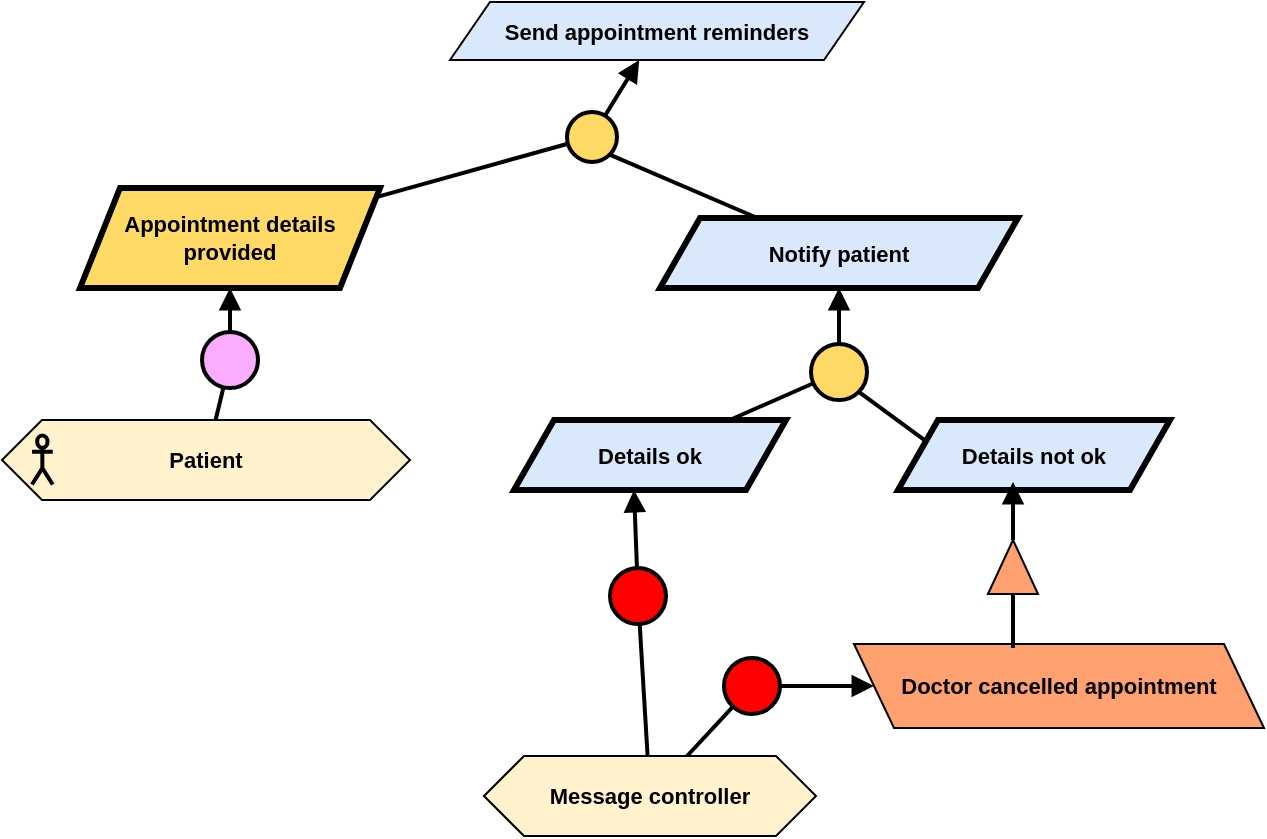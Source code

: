 <mxfile version="24.2.5" type="device">
  <diagram name="Page-1" id="2KkPdRFUcKXrVxvmrppy">
    <mxGraphModel dx="3885" dy="243" grid="0" gridSize="10" guides="1" tooltips="1" connect="1" arrows="1" fold="1" page="0" pageScale="1" pageWidth="827" pageHeight="1169" math="0" shadow="0">
      <root>
        <mxCell id="0" />
        <mxCell id="1" parent="0" />
        <mxCell id="ZiL3H2gjiar3ugQNmTWt-1" value="&lt;b&gt;Send appointment reminders&lt;/b&gt;" style="shape=parallelogram;perimeter=parallelogramPerimeter;whiteSpace=wrap;html=1;fixedSize=1;fillColor=#dae8fc;strokeColor=#000000;fontFamily=Helvetica;fontSize=11;fontColor=default;labelBackgroundColor=none;" parent="1" vertex="1">
          <mxGeometry x="-1802" y="481" width="207" height="29" as="geometry" />
        </mxCell>
        <mxCell id="OLm0kuhL1v_9EKyyIQj--1" value="&lt;b&gt;Appointment details provided&lt;/b&gt;" style="shape=parallelogram;perimeter=parallelogramPerimeter;whiteSpace=wrap;html=1;fixedSize=1;fillColor=#FFD966;strokeColor=#000000;strokeWidth=3;fontFamily=Helvetica;fontSize=11;fontColor=default;labelBackgroundColor=none;" vertex="1" parent="1">
          <mxGeometry x="-1987" y="574" width="150" height="50" as="geometry" />
        </mxCell>
        <mxCell id="OLm0kuhL1v_9EKyyIQj--2" value="" style="ellipse;whiteSpace=wrap;html=1;aspect=fixed;fillColor=#FFD966;strokeWidth=2;" vertex="1" parent="1">
          <mxGeometry x="-1743.5" y="536" width="25" height="25" as="geometry" />
        </mxCell>
        <mxCell id="OLm0kuhL1v_9EKyyIQj--3" value="" style="endArrow=block;html=1;rounded=0;endFill=1;strokeWidth=2;" edge="1" source="OLm0kuhL1v_9EKyyIQj--2" parent="1" target="ZiL3H2gjiar3ugQNmTWt-1">
          <mxGeometry width="50" height="50" relative="1" as="geometry">
            <mxPoint x="-1727.505" y="541.972" as="sourcePoint" />
            <mxPoint x="-1817.242" y="386" as="targetPoint" />
          </mxGeometry>
        </mxCell>
        <mxCell id="OLm0kuhL1v_9EKyyIQj--4" value="" style="endArrow=none;html=1;rounded=0;strokeWidth=2;" edge="1" target="OLm0kuhL1v_9EKyyIQj--2" parent="1" source="OLm0kuhL1v_9EKyyIQj--1">
          <mxGeometry width="50" height="50" relative="1" as="geometry">
            <mxPoint x="-2001" y="450" as="sourcePoint" />
            <mxPoint x="-1703.5" y="540" as="targetPoint" />
          </mxGeometry>
        </mxCell>
        <mxCell id="OLm0kuhL1v_9EKyyIQj--5" value="" style="group;fontFamily=Helvetica;fontSize=11;fontColor=default;labelBackgroundColor=default;" vertex="1" connectable="0" parent="1">
          <mxGeometry x="-2026" y="690" width="204" height="40" as="geometry" />
        </mxCell>
        <mxCell id="OLm0kuhL1v_9EKyyIQj--6" value="&lt;div&gt;&lt;b&gt;Patient&lt;/b&gt;&lt;/div&gt;" style="shape=hexagon;perimeter=hexagonPerimeter2;whiteSpace=wrap;html=1;fixedSize=1;fillColor=#FFF2CC;fontFamily=Helvetica;fontSize=11;fontColor=default;labelBackgroundColor=none;" vertex="1" parent="OLm0kuhL1v_9EKyyIQj--5">
          <mxGeometry width="204" height="40" as="geometry" />
        </mxCell>
        <mxCell id="OLm0kuhL1v_9EKyyIQj--7" value="" style="shape=umlActor;verticalLabelPosition=bottom;verticalAlign=top;html=1;outlineConnect=0;fillColor=none;strokeWidth=2;fontFamily=Helvetica;fontSize=11;fontColor=default;labelBackgroundColor=default;" vertex="1" parent="OLm0kuhL1v_9EKyyIQj--5">
          <mxGeometry x="14.983" y="7.75" width="10.373" height="24.5" as="geometry" />
        </mxCell>
        <mxCell id="OLm0kuhL1v_9EKyyIQj--8" value="" style="ellipse;whiteSpace=wrap;html=1;aspect=fixed;fillColor=#FAADFF;strokeWidth=2;fontFamily=Helvetica;fontSize=11;fontColor=default;labelBackgroundColor=default;" vertex="1" parent="1">
          <mxGeometry x="-1926" y="646" width="28" height="28" as="geometry" />
        </mxCell>
        <mxCell id="OLm0kuhL1v_9EKyyIQj--9" value="" style="endArrow=block;html=1;rounded=0;endFill=1;strokeWidth=2;strokeColor=default;align=center;verticalAlign=middle;fontFamily=Helvetica;fontSize=11;fontColor=default;labelBackgroundColor=default;" edge="1" source="OLm0kuhL1v_9EKyyIQj--8" parent="1" target="OLm0kuhL1v_9EKyyIQj--1">
          <mxGeometry width="50" height="50" relative="1" as="geometry">
            <mxPoint x="-1601.005" y="665.972" as="sourcePoint" />
            <mxPoint x="-1605" y="621" as="targetPoint" />
          </mxGeometry>
        </mxCell>
        <mxCell id="OLm0kuhL1v_9EKyyIQj--10" value="" style="endArrow=none;html=1;rounded=0;strokeWidth=2;strokeColor=default;align=center;verticalAlign=middle;fontFamily=Helvetica;fontSize=11;fontColor=default;labelBackgroundColor=default;" edge="1" target="OLm0kuhL1v_9EKyyIQj--8" parent="1" source="OLm0kuhL1v_9EKyyIQj--6">
          <mxGeometry width="50" height="50" relative="1" as="geometry">
            <mxPoint x="-1602" y="728" as="sourcePoint" />
            <mxPoint x="-1577" y="664" as="targetPoint" />
          </mxGeometry>
        </mxCell>
        <mxCell id="OLm0kuhL1v_9EKyyIQj--11" value="&lt;b&gt;Notify patient&lt;/b&gt;" style="shape=parallelogram;perimeter=parallelogramPerimeter;whiteSpace=wrap;html=1;fixedSize=1;fillColor=#dae8fc;strokeColor=#000000;strokeWidth=3;fontFamily=Helvetica;fontSize=11;fontColor=default;labelBackgroundColor=none;" vertex="1" parent="1">
          <mxGeometry x="-1697" y="589" width="179" height="35" as="geometry" />
        </mxCell>
        <mxCell id="OLm0kuhL1v_9EKyyIQj--14" value="" style="endArrow=none;html=1;rounded=0;strokeWidth=2;entryX=1;entryY=1;entryDx=0;entryDy=0;" edge="1" parent="1" source="OLm0kuhL1v_9EKyyIQj--11" target="OLm0kuhL1v_9EKyyIQj--2">
          <mxGeometry width="50" height="50" relative="1" as="geometry">
            <mxPoint x="-1829" y="589" as="sourcePoint" />
            <mxPoint x="-1726" y="551" as="targetPoint" />
          </mxGeometry>
        </mxCell>
        <mxCell id="OLm0kuhL1v_9EKyyIQj--15" value="Doctor cancelled appointment" style="shape=parallelogram;perimeter=parallelogramPerimeter;whiteSpace=wrap;html=1;fixedSize=1;fillColor=#FFA070;fontStyle=1;fontFamily=Helvetica;fontSize=11;fontColor=default;labelBackgroundColor=none;flipH=1;flipV=0;" vertex="1" parent="1">
          <mxGeometry x="-1600" y="802" width="205" height="42" as="geometry" />
        </mxCell>
        <mxCell id="OLm0kuhL1v_9EKyyIQj--17" value="&lt;b&gt;Details ok&lt;/b&gt;" style="shape=parallelogram;perimeter=parallelogramPerimeter;whiteSpace=wrap;html=1;fixedSize=1;fillColor=#dae8fc;strokeColor=#000000;strokeWidth=3;fontFamily=Helvetica;fontSize=11;fontColor=default;labelBackgroundColor=none;" vertex="1" parent="1">
          <mxGeometry x="-1770" y="690" width="136" height="35" as="geometry" />
        </mxCell>
        <mxCell id="OLm0kuhL1v_9EKyyIQj--18" value="&lt;b&gt;Details not&lt;/b&gt;&lt;b style=&quot;background-color: initial;&quot;&gt;&amp;nbsp;ok&lt;/b&gt;" style="shape=parallelogram;perimeter=parallelogramPerimeter;whiteSpace=wrap;html=1;fixedSize=1;fillColor=#dae8fc;strokeColor=#000000;strokeWidth=3;fontFamily=Helvetica;fontSize=11;fontColor=default;labelBackgroundColor=none;" vertex="1" parent="1">
          <mxGeometry x="-1578" y="690" width="136" height="35" as="geometry" />
        </mxCell>
        <mxCell id="OLm0kuhL1v_9EKyyIQj--19" value="" style="ellipse;whiteSpace=wrap;html=1;aspect=fixed;fillColor=#FFD966;strokeWidth=2;" vertex="1" parent="1">
          <mxGeometry x="-1621.5" y="652" width="28" height="28" as="geometry" />
        </mxCell>
        <mxCell id="OLm0kuhL1v_9EKyyIQj--20" value="" style="endArrow=block;html=1;rounded=0;endFill=1;strokeWidth=2;" edge="1" source="OLm0kuhL1v_9EKyyIQj--19" parent="1" target="OLm0kuhL1v_9EKyyIQj--11">
          <mxGeometry width="50" height="50" relative="1" as="geometry">
            <mxPoint x="-1601.005" y="665.972" as="sourcePoint" />
            <mxPoint x="-1605" y="621" as="targetPoint" />
          </mxGeometry>
        </mxCell>
        <mxCell id="OLm0kuhL1v_9EKyyIQj--21" value="" style="endArrow=none;html=1;rounded=0;strokeWidth=2;" edge="1" target="OLm0kuhL1v_9EKyyIQj--19" parent="1" source="OLm0kuhL1v_9EKyyIQj--17">
          <mxGeometry width="50" height="50" relative="1" as="geometry">
            <mxPoint x="-1602" y="728" as="sourcePoint" />
            <mxPoint x="-1577" y="664" as="targetPoint" />
          </mxGeometry>
        </mxCell>
        <mxCell id="OLm0kuhL1v_9EKyyIQj--22" value="" style="endArrow=none;html=1;rounded=0;strokeWidth=2;exitX=0;exitY=0.25;exitDx=0;exitDy=0;entryX=1;entryY=1;entryDx=0;entryDy=0;" edge="1" parent="1" source="OLm0kuhL1v_9EKyyIQj--18" target="OLm0kuhL1v_9EKyyIQj--19">
          <mxGeometry width="50" height="50" relative="1" as="geometry">
            <mxPoint x="-1652" y="700" as="sourcePoint" />
            <mxPoint x="-1610" y="682" as="targetPoint" />
          </mxGeometry>
        </mxCell>
        <mxCell id="OLm0kuhL1v_9EKyyIQj--23" value="" style="endArrow=block;html=1;rounded=0;endFill=1;strokeWidth=2;" edge="1" source="OLm0kuhL1v_9EKyyIQj--25" parent="1">
          <mxGeometry width="50" height="50" relative="1" as="geometry">
            <mxPoint x="-1432.5" y="723" as="sourcePoint" />
            <mxPoint x="-1520.5" y="721" as="targetPoint" />
          </mxGeometry>
        </mxCell>
        <mxCell id="OLm0kuhL1v_9EKyyIQj--24" value="" style="endArrow=none;html=1;rounded=0;strokeWidth=2;" edge="1" target="OLm0kuhL1v_9EKyyIQj--25" parent="1">
          <mxGeometry width="50" height="50" relative="1" as="geometry">
            <mxPoint x="-1520.5" y="804" as="sourcePoint" />
            <mxPoint x="-1442.256" y="757.998" as="targetPoint" />
          </mxGeometry>
        </mxCell>
        <mxCell id="OLm0kuhL1v_9EKyyIQj--25" value="" style="triangle;whiteSpace=wrap;html=1;rotation=-90;fillColor=#FFA070;" vertex="1" parent="1">
          <mxGeometry x="-1534" y="751" width="27" height="25" as="geometry" />
        </mxCell>
        <mxCell id="OLm0kuhL1v_9EKyyIQj--27" value="&lt;div&gt;&lt;b&gt;Message controller&lt;/b&gt;&lt;/div&gt;" style="shape=hexagon;perimeter=hexagonPerimeter2;whiteSpace=wrap;html=1;fixedSize=1;fillColor=#FFF2CC;fontFamily=Helvetica;fontSize=11;fontColor=default;labelBackgroundColor=none;" vertex="1" parent="1">
          <mxGeometry x="-1785" y="858" width="166" height="40" as="geometry" />
        </mxCell>
        <mxCell id="OLm0kuhL1v_9EKyyIQj--28" value="" style="ellipse;whiteSpace=wrap;html=1;aspect=fixed;fillColor=#FF0000;strokeWidth=2;" vertex="1" parent="1">
          <mxGeometry x="-1722" y="764" width="28" height="28" as="geometry" />
        </mxCell>
        <mxCell id="OLm0kuhL1v_9EKyyIQj--29" value="" style="endArrow=block;html=1;rounded=0;endFill=1;strokeWidth=2;" edge="1" source="OLm0kuhL1v_9EKyyIQj--28" parent="1">
          <mxGeometry width="50" height="50" relative="1" as="geometry">
            <mxPoint x="-1706.005" y="769.972" as="sourcePoint" />
            <mxPoint x="-1710" y="725" as="targetPoint" />
          </mxGeometry>
        </mxCell>
        <mxCell id="OLm0kuhL1v_9EKyyIQj--30" value="" style="endArrow=none;html=1;rounded=0;strokeWidth=2;" edge="1" target="OLm0kuhL1v_9EKyyIQj--28" parent="1" source="OLm0kuhL1v_9EKyyIQj--27">
          <mxGeometry width="50" height="50" relative="1" as="geometry">
            <mxPoint x="-1707" y="832" as="sourcePoint" />
            <mxPoint x="-1682" y="768" as="targetPoint" />
          </mxGeometry>
        </mxCell>
        <mxCell id="OLm0kuhL1v_9EKyyIQj--33" value="" style="ellipse;whiteSpace=wrap;html=1;aspect=fixed;fillColor=#FF0000;strokeWidth=2;" vertex="1" parent="1">
          <mxGeometry x="-1665" y="809" width="28" height="28" as="geometry" />
        </mxCell>
        <mxCell id="OLm0kuhL1v_9EKyyIQj--34" value="" style="endArrow=block;html=1;rounded=0;endFill=1;strokeWidth=2;" edge="1" source="OLm0kuhL1v_9EKyyIQj--33" parent="1" target="OLm0kuhL1v_9EKyyIQj--15">
          <mxGeometry width="50" height="50" relative="1" as="geometry">
            <mxPoint x="-1601.005" y="798.972" as="sourcePoint" />
            <mxPoint x="-1605" y="754" as="targetPoint" />
          </mxGeometry>
        </mxCell>
        <mxCell id="OLm0kuhL1v_9EKyyIQj--35" value="" style="endArrow=none;html=1;rounded=0;strokeWidth=2;" edge="1" target="OLm0kuhL1v_9EKyyIQj--33" parent="1" source="OLm0kuhL1v_9EKyyIQj--27">
          <mxGeometry width="50" height="50" relative="1" as="geometry">
            <mxPoint x="-1602" y="861" as="sourcePoint" />
            <mxPoint x="-1577" y="797" as="targetPoint" />
          </mxGeometry>
        </mxCell>
      </root>
    </mxGraphModel>
  </diagram>
</mxfile>

